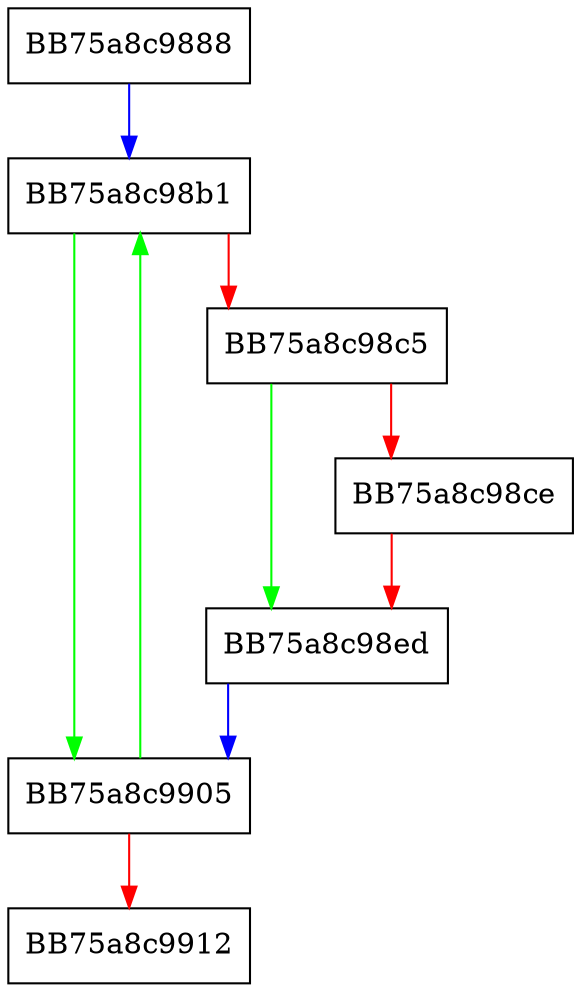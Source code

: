 digraph _Add_elts {
  node [shape="box"];
  graph [splines=ortho];
  BB75a8c9888 -> BB75a8c98b1 [color="blue"];
  BB75a8c98b1 -> BB75a8c9905 [color="green"];
  BB75a8c98b1 -> BB75a8c98c5 [color="red"];
  BB75a8c98c5 -> BB75a8c98ed [color="green"];
  BB75a8c98c5 -> BB75a8c98ce [color="red"];
  BB75a8c98ce -> BB75a8c98ed [color="red"];
  BB75a8c98ed -> BB75a8c9905 [color="blue"];
  BB75a8c9905 -> BB75a8c98b1 [color="green"];
  BB75a8c9905 -> BB75a8c9912 [color="red"];
}